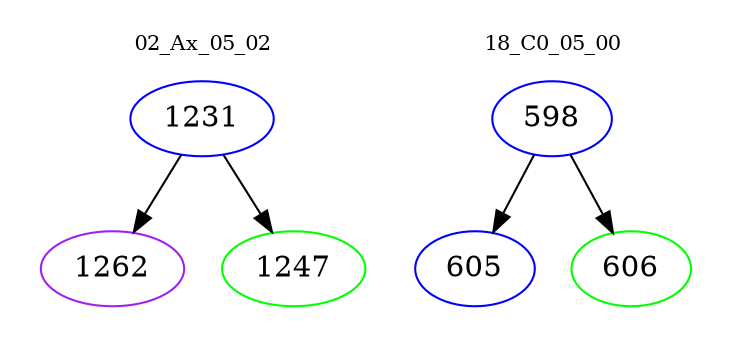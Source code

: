 digraph{
subgraph cluster_0 {
color = white
label = "02_Ax_05_02";
fontsize=10;
T0_1231 [label="1231", color="blue"]
T0_1231 -> T0_1262 [color="black"]
T0_1262 [label="1262", color="purple"]
T0_1231 -> T0_1247 [color="black"]
T0_1247 [label="1247", color="green"]
}
subgraph cluster_1 {
color = white
label = "18_C0_05_00";
fontsize=10;
T1_598 [label="598", color="blue"]
T1_598 -> T1_605 [color="black"]
T1_605 [label="605", color="blue"]
T1_598 -> T1_606 [color="black"]
T1_606 [label="606", color="green"]
}
}
